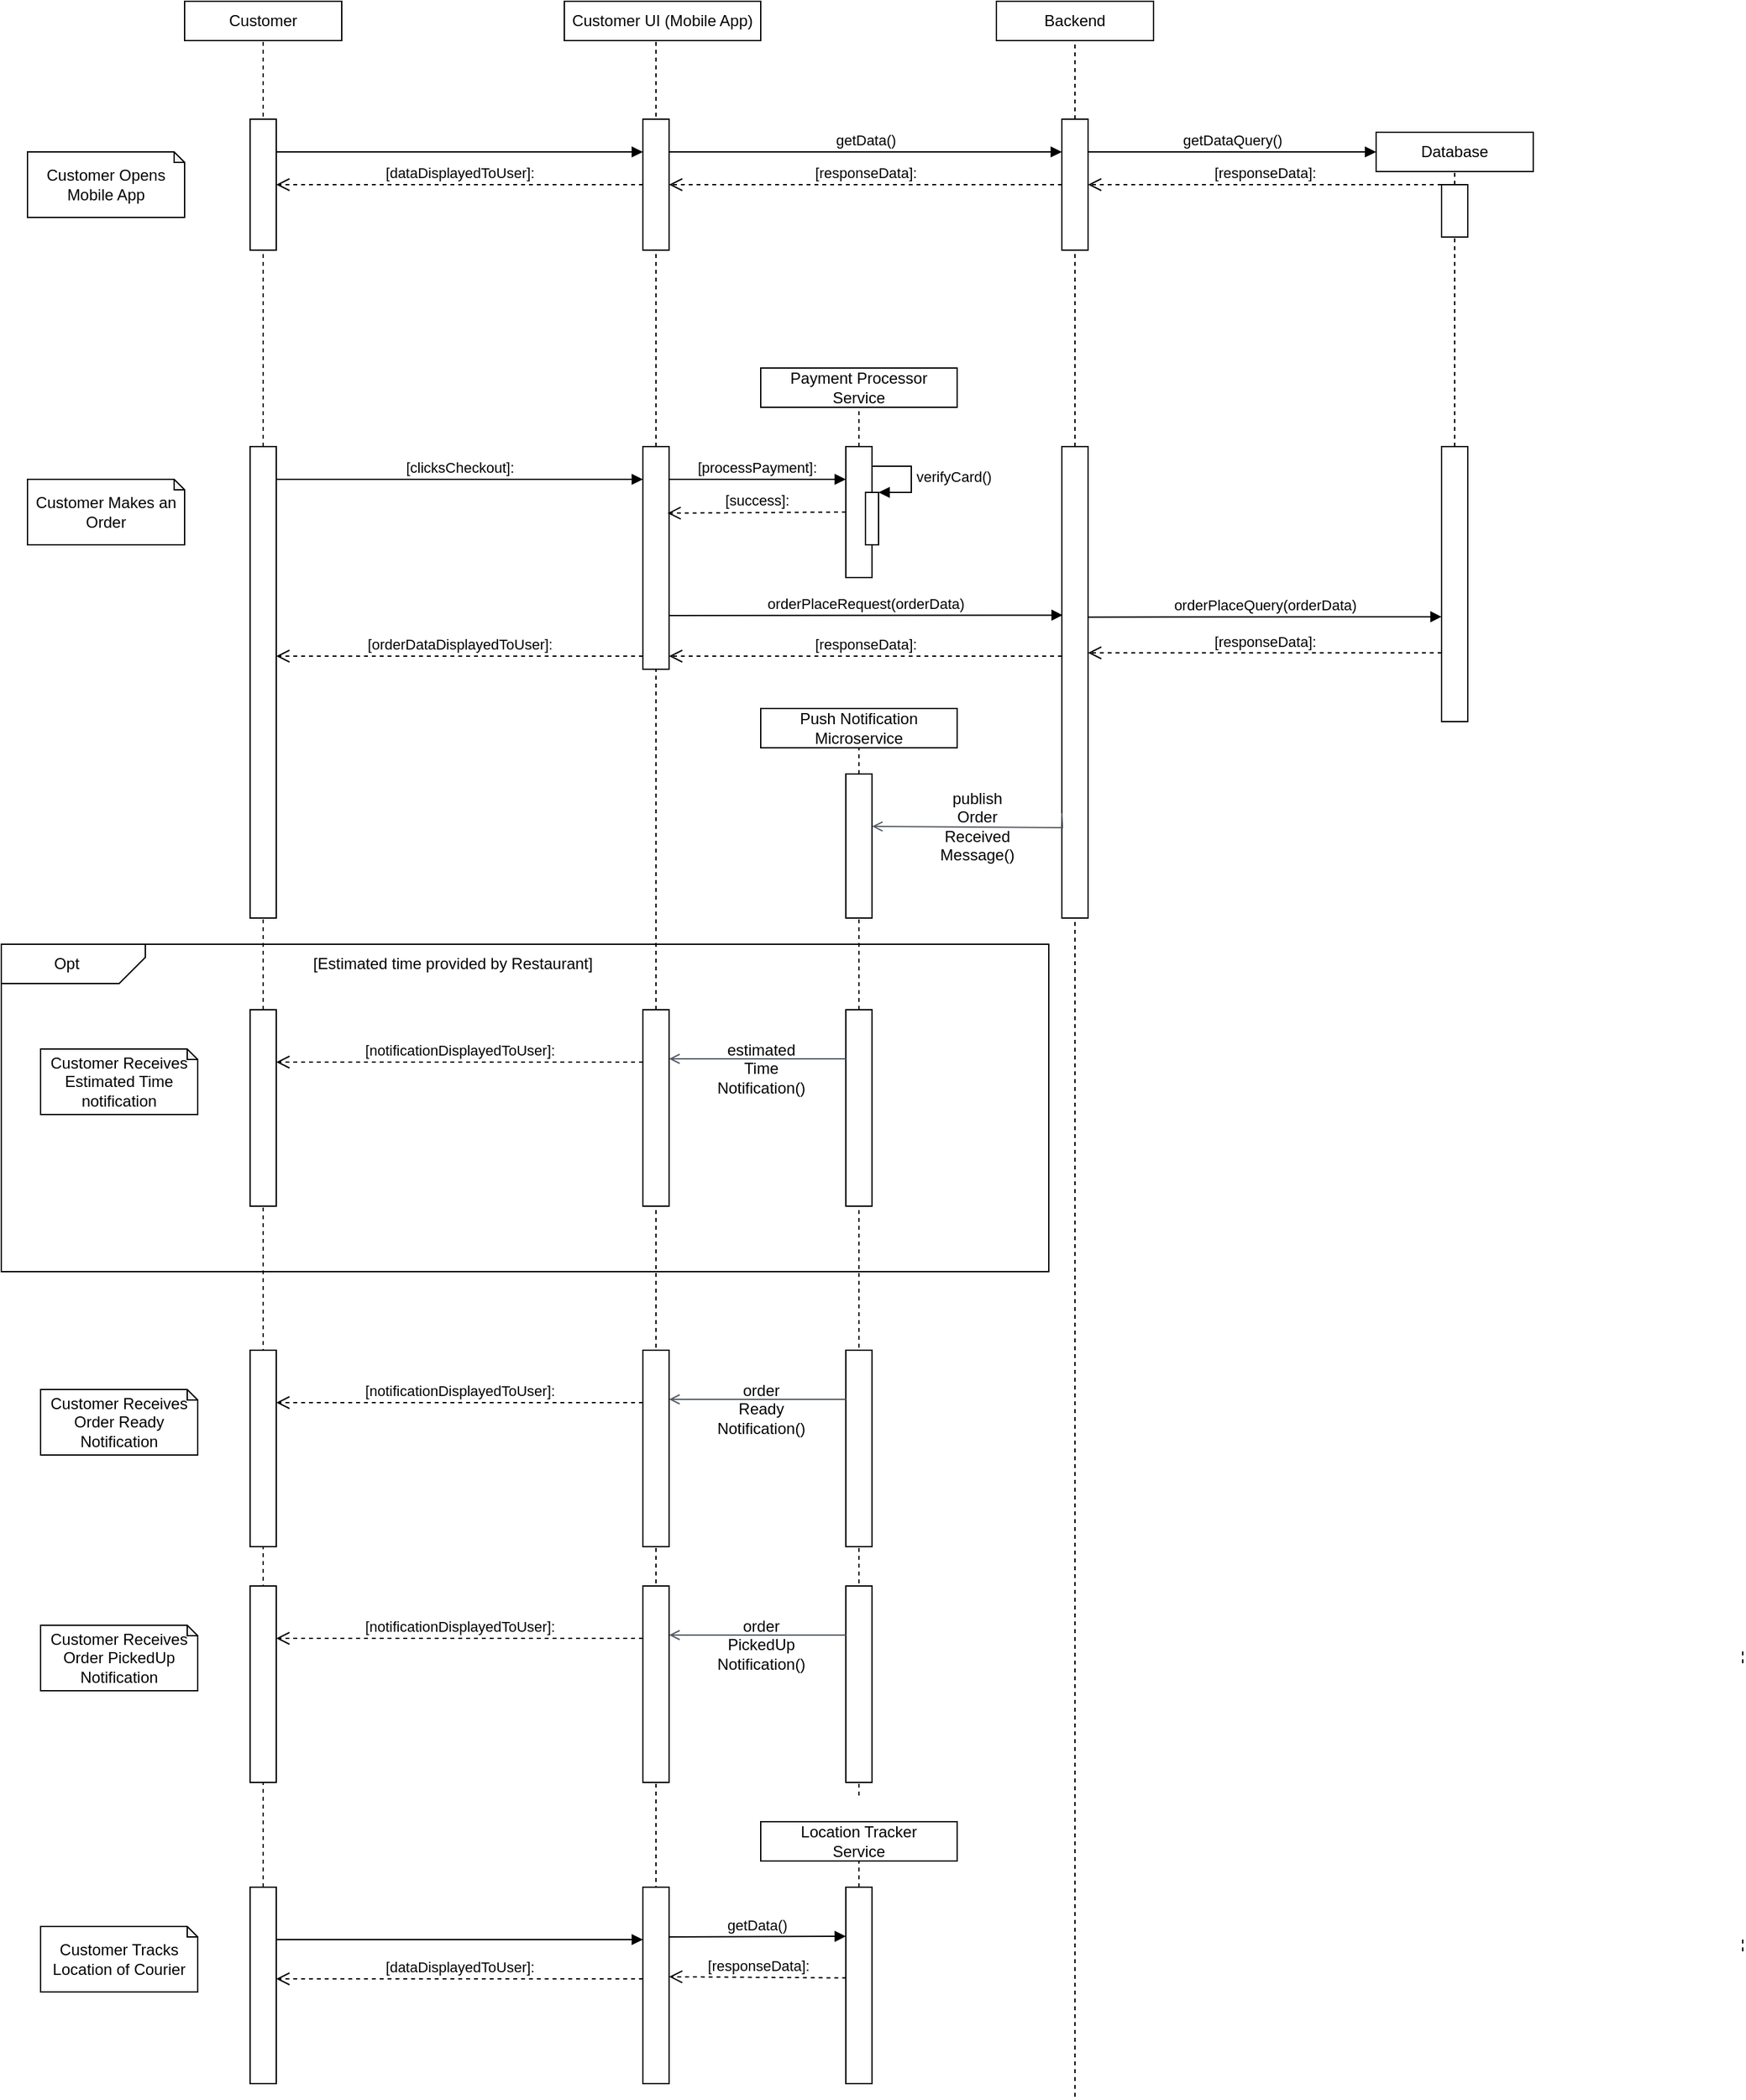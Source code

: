 <mxfile version="18.0.2" type="github">
  <diagram id="gBy3llVhMxXYmEbgjKkH" name="Page-1">
    <mxGraphModel dx="2104" dy="600" grid="1" gridSize="10" guides="1" tooltips="1" connect="1" arrows="1" fold="1" page="1" pageScale="1" pageWidth="850" pageHeight="1100" math="0" shadow="0">
      <root>
        <mxCell id="0" />
        <mxCell id="1" parent="0" />
        <mxCell id="ma4kMYxB2yZlrIE0OlbE-1" value="Customer&lt;span style=&quot;color: rgba(0, 0, 0, 0); font-family: monospace; font-size: 0px; text-align: start;&quot;&gt;%3CmxGraphModel%3E%3Croot%3E%3CmxCell%20id%3D%220%22%2F%3E%3CmxCell%20id%3D%221%22%20parent%3D%220%22%2F%3E%3CmxCell%20id%3D%222%22%20value%3D%22Restaurant&#39;s%20User%20Interface%20(Mobile%20or%20Browser)%22%20style%3D%22rounded%3D0%3BwhiteSpace%3Dwrap%3Bhtml%3D1%3B%22%20vertex%3D%221%22%20parent%3D%221%22%3E%3CmxGeometry%20x%3D%22590%22%20y%3D%2270%22%20width%3D%22120%22%20height%3D%2250%22%20as%3D%22geometry%22%2F%3E%3C%2FmxCell%3E%3C%2Froot%3E%3C%2FmxGraphModel%3E&lt;/span&gt;" style="rounded=0;whiteSpace=wrap;html=1;" vertex="1" parent="1">
          <mxGeometry x="110" y="70" width="120" height="30" as="geometry" />
        </mxCell>
        <mxCell id="ma4kMYxB2yZlrIE0OlbE-2" value="Customer UI (Mobile App)" style="rounded=0;whiteSpace=wrap;html=1;" vertex="1" parent="1">
          <mxGeometry x="400" y="70" width="150" height="30" as="geometry" />
        </mxCell>
        <mxCell id="ma4kMYxB2yZlrIE0OlbE-3" value="Backend" style="rounded=0;whiteSpace=wrap;html=1;" vertex="1" parent="1">
          <mxGeometry x="730" y="70" width="120" height="30" as="geometry" />
        </mxCell>
        <mxCell id="ma4kMYxB2yZlrIE0OlbE-17" value="Customer Opens Mobile App" style="shape=note;whiteSpace=wrap;html=1;backgroundOutline=1;darkOpacity=0.05;size=8;" vertex="1" parent="1">
          <mxGeometry x="-10" y="185" width="120" height="50" as="geometry" />
        </mxCell>
        <mxCell id="ma4kMYxB2yZlrIE0OlbE-18" value="" style="endArrow=none;dashed=1;html=1;rounded=0;entryX=0.5;entryY=1;entryDx=0;entryDy=0;startArrow=none;" edge="1" parent="1" source="ma4kMYxB2yZlrIE0OlbE-78">
          <mxGeometry width="50" height="50" relative="1" as="geometry">
            <mxPoint x="170" y="780" as="sourcePoint" />
            <mxPoint x="170" y="100" as="targetPoint" />
          </mxGeometry>
        </mxCell>
        <mxCell id="ma4kMYxB2yZlrIE0OlbE-19" value="" style="rounded=0;whiteSpace=wrap;html=1;" vertex="1" parent="1">
          <mxGeometry x="160" y="160" width="20" height="100" as="geometry" />
        </mxCell>
        <mxCell id="ma4kMYxB2yZlrIE0OlbE-24" value="" style="endArrow=none;dashed=1;html=1;rounded=0;entryX=0.5;entryY=1;entryDx=0;entryDy=0;startArrow=none;" edge="1" parent="1" source="ma4kMYxB2yZlrIE0OlbE-20" target="ma4kMYxB2yZlrIE0OlbE-78">
          <mxGeometry width="50" height="50" relative="1" as="geometry">
            <mxPoint x="170" y="1220.0" as="sourcePoint" />
            <mxPoint x="170" y="825" as="targetPoint" />
          </mxGeometry>
        </mxCell>
        <mxCell id="ma4kMYxB2yZlrIE0OlbE-25" value="" style="endArrow=none;dashed=1;html=1;rounded=0;entryX=0.5;entryY=1;entryDx=0;entryDy=0;startArrow=none;" edge="1" parent="1" target="ma4kMYxB2yZlrIE0OlbE-20" source="ma4kMYxB2yZlrIE0OlbE-127">
          <mxGeometry width="50" height="50" relative="1" as="geometry">
            <mxPoint x="170" y="1780" as="sourcePoint" />
            <mxPoint x="430" y="1240" as="targetPoint" />
          </mxGeometry>
        </mxCell>
        <mxCell id="ma4kMYxB2yZlrIE0OlbE-34" value="" style="html=1;verticalAlign=bottom;endArrow=block;rounded=0;entryX=0;entryY=0.25;entryDx=0;entryDy=0;exitX=1;exitY=0.25;exitDx=0;exitDy=0;" edge="1" parent="1" source="ma4kMYxB2yZlrIE0OlbE-19" target="ma4kMYxB2yZlrIE0OlbE-27">
          <mxGeometry width="80" relative="1" as="geometry">
            <mxPoint x="290" y="220" as="sourcePoint" />
            <mxPoint x="370" y="220" as="targetPoint" />
          </mxGeometry>
        </mxCell>
        <mxCell id="ma4kMYxB2yZlrIE0OlbE-42" value="getData()" style="html=1;verticalAlign=bottom;endArrow=block;rounded=0;entryX=0;entryY=0.25;entryDx=0;entryDy=0;exitX=1;exitY=0.25;exitDx=0;exitDy=0;" edge="1" parent="1" source="ma4kMYxB2yZlrIE0OlbE-27" target="ma4kMYxB2yZlrIE0OlbE-37">
          <mxGeometry width="80" relative="1" as="geometry">
            <mxPoint x="460" y="150" as="sourcePoint" />
            <mxPoint x="540" y="150" as="targetPoint" />
          </mxGeometry>
        </mxCell>
        <mxCell id="ma4kMYxB2yZlrIE0OlbE-43" value="getDataQuery()" style="html=1;verticalAlign=bottom;endArrow=block;rounded=0;entryX=0;entryY=0.5;entryDx=0;entryDy=0;exitX=1;exitY=0.25;exitDx=0;exitDy=0;" edge="1" parent="1" source="ma4kMYxB2yZlrIE0OlbE-37" target="ma4kMYxB2yZlrIE0OlbE-5">
          <mxGeometry width="80" relative="1" as="geometry">
            <mxPoint x="910" y="230" as="sourcePoint" />
            <mxPoint x="990" y="230" as="targetPoint" />
          </mxGeometry>
        </mxCell>
        <mxCell id="ma4kMYxB2yZlrIE0OlbE-44" value="[responseData]:" style="html=1;verticalAlign=bottom;endArrow=open;dashed=1;endSize=8;rounded=0;entryX=1;entryY=0.5;entryDx=0;entryDy=0;exitX=0;exitY=0;exitDx=0;exitDy=0;" edge="1" parent="1" source="ma4kMYxB2yZlrIE0OlbE-7" target="ma4kMYxB2yZlrIE0OlbE-37">
          <mxGeometry relative="1" as="geometry">
            <mxPoint x="1290" y="220" as="sourcePoint" />
            <mxPoint x="860" y="230" as="targetPoint" />
          </mxGeometry>
        </mxCell>
        <mxCell id="ma4kMYxB2yZlrIE0OlbE-45" value="[responseData]:" style="html=1;verticalAlign=bottom;endArrow=open;dashed=1;endSize=8;rounded=0;exitX=0;exitY=0.5;exitDx=0;exitDy=0;entryX=1;entryY=0.5;entryDx=0;entryDy=0;" edge="1" parent="1" source="ma4kMYxB2yZlrIE0OlbE-37" target="ma4kMYxB2yZlrIE0OlbE-27">
          <mxGeometry relative="1" as="geometry">
            <mxPoint x="680" y="210" as="sourcePoint" />
            <mxPoint x="600" y="210" as="targetPoint" />
          </mxGeometry>
        </mxCell>
        <mxCell id="ma4kMYxB2yZlrIE0OlbE-46" value="[dataDisplayedToUser]:" style="html=1;verticalAlign=bottom;endArrow=open;dashed=1;endSize=8;rounded=0;exitX=0;exitY=0.5;exitDx=0;exitDy=0;entryX=1;entryY=0.5;entryDx=0;entryDy=0;" edge="1" parent="1" source="ma4kMYxB2yZlrIE0OlbE-27" target="ma4kMYxB2yZlrIE0OlbE-19">
          <mxGeometry relative="1" as="geometry">
            <mxPoint x="430" y="210" as="sourcePoint" />
            <mxPoint x="350" y="210" as="targetPoint" />
          </mxGeometry>
        </mxCell>
        <mxCell id="ma4kMYxB2yZlrIE0OlbE-26" value="" style="endArrow=none;dashed=1;html=1;rounded=0;entryX=0.5;entryY=1;entryDx=0;entryDy=0;startArrow=none;" edge="1" parent="1" source="ma4kMYxB2yZlrIE0OlbE-28">
          <mxGeometry width="50" height="50" relative="1" as="geometry">
            <mxPoint x="470" y="1072.727" as="sourcePoint" />
            <mxPoint x="470.0" y="100" as="targetPoint" />
          </mxGeometry>
        </mxCell>
        <mxCell id="ma4kMYxB2yZlrIE0OlbE-27" value="" style="rounded=0;whiteSpace=wrap;html=1;" vertex="1" parent="1">
          <mxGeometry x="460" y="160" width="20" height="100" as="geometry" />
        </mxCell>
        <mxCell id="ma4kMYxB2yZlrIE0OlbE-47" value="" style="endArrow=none;dashed=1;html=1;rounded=0;entryX=0.5;entryY=1;entryDx=0;entryDy=0;startArrow=none;" edge="1" parent="1" target="ma4kMYxB2yZlrIE0OlbE-28">
          <mxGeometry width="50" height="50" relative="1" as="geometry">
            <mxPoint x="470" y="1590" as="sourcePoint" />
            <mxPoint x="470.0" y="100" as="targetPoint" />
            <Array as="points">
              <mxPoint x="470" y="1250" />
            </Array>
          </mxGeometry>
        </mxCell>
        <mxCell id="ma4kMYxB2yZlrIE0OlbE-52" value="Payment Processor Service" style="rounded=0;whiteSpace=wrap;html=1;" vertex="1" parent="1">
          <mxGeometry x="550" y="350" width="150" height="30" as="geometry" />
        </mxCell>
        <mxCell id="ma4kMYxB2yZlrIE0OlbE-54" value="" style="endArrow=none;dashed=1;html=1;rounded=0;entryX=0.5;entryY=1;entryDx=0;entryDy=0;startArrow=none;" edge="1" parent="1" source="ma4kMYxB2yZlrIE0OlbE-55" target="ma4kMYxB2yZlrIE0OlbE-52">
          <mxGeometry width="50" height="50" relative="1" as="geometry">
            <mxPoint x="625" y="2119.091" as="sourcePoint" />
            <mxPoint x="480" y="540" as="targetPoint" />
          </mxGeometry>
        </mxCell>
        <mxCell id="ma4kMYxB2yZlrIE0OlbE-28" value="" style="rounded=0;whiteSpace=wrap;html=1;" vertex="1" parent="1">
          <mxGeometry x="460" y="410" width="20" height="170" as="geometry" />
        </mxCell>
        <mxCell id="ma4kMYxB2yZlrIE0OlbE-49" value="Customer Makes an Order" style="shape=note;whiteSpace=wrap;html=1;backgroundOutline=1;darkOpacity=0.05;size=8;" vertex="1" parent="1">
          <mxGeometry x="-10" y="435" width="120" height="50" as="geometry" />
        </mxCell>
        <mxCell id="ma4kMYxB2yZlrIE0OlbE-50" value="[clicksCheckout]:" style="html=1;verticalAlign=bottom;endArrow=block;rounded=0;exitX=0.982;exitY=0.147;exitDx=0;exitDy=0;exitPerimeter=0;" edge="1" parent="1">
          <mxGeometry width="80" relative="1" as="geometry">
            <mxPoint x="179.64" y="434.99" as="sourcePoint" />
            <mxPoint x="460" y="435" as="targetPoint" />
          </mxGeometry>
        </mxCell>
        <mxCell id="ma4kMYxB2yZlrIE0OlbE-55" value="" style="rounded=0;whiteSpace=wrap;html=1;" vertex="1" parent="1">
          <mxGeometry x="615" y="410" width="20" height="100" as="geometry" />
        </mxCell>
        <mxCell id="ma4kMYxB2yZlrIE0OlbE-57" value="[processPayment]:" style="html=1;verticalAlign=bottom;endArrow=block;rounded=0;exitX=0.991;exitY=0.147;exitDx=0;exitDy=0;entryX=0;entryY=0.25;entryDx=0;entryDy=0;exitPerimeter=0;" edge="1" parent="1" source="ma4kMYxB2yZlrIE0OlbE-28" target="ma4kMYxB2yZlrIE0OlbE-55">
          <mxGeometry width="80" relative="1" as="geometry">
            <mxPoint x="530" y="440" as="sourcePoint" />
            <mxPoint x="610" y="440" as="targetPoint" />
          </mxGeometry>
        </mxCell>
        <mxCell id="ma4kMYxB2yZlrIE0OlbE-58" value="" style="html=1;points=[];perimeter=orthogonalPerimeter;" vertex="1" parent="1">
          <mxGeometry x="630" y="445" width="10" height="40" as="geometry" />
        </mxCell>
        <mxCell id="ma4kMYxB2yZlrIE0OlbE-59" value="verifyCard()" style="edgeStyle=orthogonalEdgeStyle;html=1;align=left;spacingLeft=2;endArrow=block;rounded=0;entryX=1;entryY=0;" edge="1" target="ma4kMYxB2yZlrIE0OlbE-58" parent="1">
          <mxGeometry relative="1" as="geometry">
            <mxPoint x="635" y="425" as="sourcePoint" />
            <Array as="points">
              <mxPoint x="665" y="425" />
            </Array>
          </mxGeometry>
        </mxCell>
        <mxCell id="ma4kMYxB2yZlrIE0OlbE-60" value="[success]:" style="html=1;verticalAlign=bottom;endArrow=open;dashed=1;endSize=8;rounded=0;exitX=0;exitY=0.5;exitDx=0;exitDy=0;entryX=0.941;entryY=0.299;entryDx=0;entryDy=0;entryPerimeter=0;" edge="1" parent="1" source="ma4kMYxB2yZlrIE0OlbE-55" target="ma4kMYxB2yZlrIE0OlbE-28">
          <mxGeometry relative="1" as="geometry">
            <mxPoint x="610" y="440" as="sourcePoint" />
            <mxPoint x="530" y="440" as="targetPoint" />
          </mxGeometry>
        </mxCell>
        <mxCell id="ma4kMYxB2yZlrIE0OlbE-61" value="orderPlaceRequest(orderData)" style="html=1;verticalAlign=bottom;endArrow=block;rounded=0;entryX=0.032;entryY=0.613;entryDx=0;entryDy=0;entryPerimeter=0;" edge="1" parent="1">
          <mxGeometry width="80" relative="1" as="geometry">
            <mxPoint x="480" y="539" as="sourcePoint" />
            <mxPoint x="780.64" y="538.73" as="targetPoint" />
          </mxGeometry>
        </mxCell>
        <mxCell id="ma4kMYxB2yZlrIE0OlbE-13" value="" style="endArrow=none;dashed=1;html=1;rounded=0;entryX=0.5;entryY=1;entryDx=0;entryDy=0;" edge="1" parent="1">
          <mxGeometry width="50" height="50" relative="1" as="geometry">
            <mxPoint x="1300" y="1330" as="sourcePoint" />
            <mxPoint x="1300.0" y="1340" as="targetPoint" />
          </mxGeometry>
        </mxCell>
        <mxCell id="ma4kMYxB2yZlrIE0OlbE-15" value="" style="endArrow=none;dashed=1;html=1;rounded=0;entryX=0.5;entryY=1;entryDx=0;entryDy=0;" edge="1" parent="1">
          <mxGeometry width="50" height="50" relative="1" as="geometry">
            <mxPoint x="1300" y="1550" as="sourcePoint" />
            <mxPoint x="1300.0" y="1560" as="targetPoint" />
          </mxGeometry>
        </mxCell>
        <mxCell id="ma4kMYxB2yZlrIE0OlbE-64" value="orderPlaceQuery(orderData)" style="html=1;verticalAlign=bottom;endArrow=block;rounded=0;entryX=0;entryY=0.619;entryDx=0;entryDy=0;entryPerimeter=0;exitX=0.977;exitY=0.62;exitDx=0;exitDy=0;exitPerimeter=0;" edge="1" parent="1" target="ma4kMYxB2yZlrIE0OlbE-62">
          <mxGeometry width="80" relative="1" as="geometry">
            <mxPoint x="799.54" y="540.2" as="sourcePoint" />
            <mxPoint x="980" y="580" as="targetPoint" />
          </mxGeometry>
        </mxCell>
        <mxCell id="ma4kMYxB2yZlrIE0OlbE-65" value="[responseData]:" style="html=1;verticalAlign=bottom;endArrow=open;dashed=1;endSize=8;rounded=0;exitX=0;exitY=0.75;exitDx=0;exitDy=0;entryX=1;entryY=0.75;entryDx=0;entryDy=0;" edge="1" parent="1" source="ma4kMYxB2yZlrIE0OlbE-62">
          <mxGeometry relative="1" as="geometry">
            <mxPoint x="990" y="540" as="sourcePoint" />
            <mxPoint x="800" y="567.5" as="targetPoint" />
          </mxGeometry>
        </mxCell>
        <mxCell id="ma4kMYxB2yZlrIE0OlbE-67" value="[responseData]:" style="html=1;verticalAlign=bottom;endArrow=open;dashed=1;endSize=8;rounded=0;exitX=0;exitY=0.5;exitDx=0;exitDy=0;entryX=1;entryY=0.5;entryDx=0;entryDy=0;" edge="1" parent="1">
          <mxGeometry relative="1" as="geometry">
            <mxPoint x="780" y="570" as="sourcePoint" />
            <mxPoint x="480" y="570" as="targetPoint" />
          </mxGeometry>
        </mxCell>
        <mxCell id="ma4kMYxB2yZlrIE0OlbE-68" value="[orderDataDisplayedToUser]:" style="html=1;verticalAlign=bottom;endArrow=open;dashed=1;endSize=8;rounded=0;exitX=0;exitY=0.5;exitDx=0;exitDy=0;entryX=1;entryY=0.5;entryDx=0;entryDy=0;" edge="1" parent="1">
          <mxGeometry relative="1" as="geometry">
            <mxPoint x="460" y="570" as="sourcePoint" />
            <mxPoint x="180" y="570" as="targetPoint" />
          </mxGeometry>
        </mxCell>
        <mxCell id="ma4kMYxB2yZlrIE0OlbE-69" value="Push Notification Microservice" style="rounded=0;whiteSpace=wrap;html=1;" vertex="1" parent="1">
          <mxGeometry x="550" y="610" width="150" height="30" as="geometry" />
        </mxCell>
        <mxCell id="ma4kMYxB2yZlrIE0OlbE-70" value="" style="endArrow=none;dashed=1;html=1;rounded=0;entryX=0.5;entryY=1;entryDx=0;entryDy=0;startArrow=none;" edge="1" parent="1" source="ma4kMYxB2yZlrIE0OlbE-72" target="ma4kMYxB2yZlrIE0OlbE-69">
          <mxGeometry width="50" height="50" relative="1" as="geometry">
            <mxPoint x="625" y="990" as="sourcePoint" />
            <mxPoint x="635" y="390" as="targetPoint" />
          </mxGeometry>
        </mxCell>
        <mxCell id="ma4kMYxB2yZlrIE0OlbE-35" value="" style="endArrow=none;dashed=1;html=1;rounded=0;entryX=0.5;entryY=1;entryDx=0;entryDy=0;startArrow=none;" edge="1" parent="1" source="ma4kMYxB2yZlrIE0OlbE-37">
          <mxGeometry width="50" height="50" relative="1" as="geometry">
            <mxPoint x="790" y="1001.818" as="sourcePoint" />
            <mxPoint x="790" y="100" as="targetPoint" />
          </mxGeometry>
        </mxCell>
        <mxCell id="ma4kMYxB2yZlrIE0OlbE-37" value="" style="rounded=0;whiteSpace=wrap;html=1;" vertex="1" parent="1">
          <mxGeometry x="780" y="160" width="20" height="100" as="geometry" />
        </mxCell>
        <mxCell id="ma4kMYxB2yZlrIE0OlbE-36" value="" style="endArrow=none;dashed=1;html=1;rounded=0;entryX=0.5;entryY=1;entryDx=0;entryDy=0;startArrow=none;" edge="1" parent="1" target="ma4kMYxB2yZlrIE0OlbE-37">
          <mxGeometry width="50" height="50" relative="1" as="geometry">
            <mxPoint x="790" y="410" as="sourcePoint" />
            <mxPoint x="790" y="120" as="targetPoint" />
          </mxGeometry>
        </mxCell>
        <mxCell id="ma4kMYxB2yZlrIE0OlbE-39" value="" style="endArrow=none;dashed=1;html=1;rounded=0;entryX=0.5;entryY=1;entryDx=0;entryDy=0;startArrow=none;" edge="1" parent="1">
          <mxGeometry width="50" height="50" relative="1" as="geometry">
            <mxPoint x="790" y="1670" as="sourcePoint" />
            <mxPoint x="790" y="620" as="targetPoint" />
          </mxGeometry>
        </mxCell>
        <mxCell id="ma4kMYxB2yZlrIE0OlbE-71" value="" style="rounded=0;whiteSpace=wrap;html=1;" vertex="1" parent="1">
          <mxGeometry x="780" y="410" width="20" height="360" as="geometry" />
        </mxCell>
        <mxCell id="ma4kMYxB2yZlrIE0OlbE-72" value="" style="rounded=0;whiteSpace=wrap;html=1;" vertex="1" parent="1">
          <mxGeometry x="615" y="660" width="20" height="110" as="geometry" />
        </mxCell>
        <mxCell id="ma4kMYxB2yZlrIE0OlbE-73" value="" style="endArrow=none;dashed=1;html=1;rounded=0;entryX=0.5;entryY=1;entryDx=0;entryDy=0;startArrow=none;" edge="1" parent="1" target="ma4kMYxB2yZlrIE0OlbE-72">
          <mxGeometry width="50" height="50" relative="1" as="geometry">
            <mxPoint x="625" y="1440" as="sourcePoint" />
            <mxPoint x="625" y="640" as="targetPoint" />
          </mxGeometry>
        </mxCell>
        <mxCell id="ma4kMYxB2yZlrIE0OlbE-76" value="publish&lt;br&gt;Order&lt;br&gt;Received&lt;br&gt;Message()" style="text;html=1;align=center;verticalAlign=middle;resizable=0;points=[];autosize=1;strokeColor=none;fillColor=none;" vertex="1" parent="1">
          <mxGeometry x="679.999" y="670" width="70" height="60" as="geometry" />
        </mxCell>
        <mxCell id="ma4kMYxB2yZlrIE0OlbE-77" value="" style="edgeStyle=orthogonalEdgeStyle;html=1;endArrow=none;elbow=vertical;startArrow=open;startFill=0;strokeColor=#545B64;rounded=0;" edge="1" parent="1">
          <mxGeometry width="100" relative="1" as="geometry">
            <mxPoint x="635" y="700" as="sourcePoint" />
            <mxPoint x="780" y="690.0" as="targetPoint" />
          </mxGeometry>
        </mxCell>
        <mxCell id="ma4kMYxB2yZlrIE0OlbE-78" value="" style="rounded=0;whiteSpace=wrap;html=1;" vertex="1" parent="1">
          <mxGeometry x="160" y="410" width="20" height="360" as="geometry" />
        </mxCell>
        <mxCell id="ma4kMYxB2yZlrIE0OlbE-93" value="" style="group" vertex="1" connectable="0" parent="1">
          <mxGeometry y="840" width="635" height="150" as="geometry" />
        </mxCell>
        <mxCell id="ma4kMYxB2yZlrIE0OlbE-20" value="" style="rounded=0;whiteSpace=wrap;html=1;" vertex="1" parent="ma4kMYxB2yZlrIE0OlbE-93">
          <mxGeometry x="160" width="20" height="150" as="geometry" />
        </mxCell>
        <mxCell id="ma4kMYxB2yZlrIE0OlbE-84" value="Customer Receives Estimated Time notification" style="shape=note;whiteSpace=wrap;html=1;backgroundOutline=1;darkOpacity=0.05;size=8;" vertex="1" parent="ma4kMYxB2yZlrIE0OlbE-93">
          <mxGeometry y="30" width="120" height="50" as="geometry" />
        </mxCell>
        <mxCell id="ma4kMYxB2yZlrIE0OlbE-32" value="" style="rounded=0;whiteSpace=wrap;html=1;" vertex="1" parent="ma4kMYxB2yZlrIE0OlbE-93">
          <mxGeometry x="615" width="20" height="150" as="geometry" />
        </mxCell>
        <mxCell id="ma4kMYxB2yZlrIE0OlbE-85" value="" style="endArrow=none;dashed=1;html=1;rounded=0;entryX=0.5;entryY=1;entryDx=0;entryDy=0;startArrow=none;" edge="1" parent="ma4kMYxB2yZlrIE0OlbE-93" target="ma4kMYxB2yZlrIE0OlbE-32">
          <mxGeometry width="50" height="50" relative="1" as="geometry">
            <mxPoint x="625" y="150" as="sourcePoint" />
            <mxPoint x="625" y="-70" as="targetPoint" />
          </mxGeometry>
        </mxCell>
        <mxCell id="ma4kMYxB2yZlrIE0OlbE-88" value="estimated&lt;br&gt;Time&lt;br&gt;Notification()" style="text;html=1;align=center;verticalAlign=middle;resizable=0;points=[];autosize=1;strokeColor=none;fillColor=none;" vertex="1" parent="ma4kMYxB2yZlrIE0OlbE-93">
          <mxGeometry x="510.004" y="20" width="80" height="50" as="geometry" />
        </mxCell>
        <mxCell id="ma4kMYxB2yZlrIE0OlbE-89" value="" style="edgeStyle=orthogonalEdgeStyle;html=1;endArrow=none;elbow=vertical;startArrow=open;startFill=0;strokeColor=#545B64;rounded=0;entryX=0;entryY=0.25;entryDx=0;entryDy=0;exitX=1;exitY=0.25;exitDx=0;exitDy=0;" edge="1" parent="ma4kMYxB2yZlrIE0OlbE-93" source="ma4kMYxB2yZlrIE0OlbE-90" target="ma4kMYxB2yZlrIE0OlbE-32">
          <mxGeometry width="100" relative="1" as="geometry">
            <mxPoint x="180" y="40" as="sourcePoint" />
            <mxPoint x="600" y="40" as="targetPoint" />
          </mxGeometry>
        </mxCell>
        <mxCell id="ma4kMYxB2yZlrIE0OlbE-90" value="" style="rounded=0;whiteSpace=wrap;html=1;" vertex="1" parent="ma4kMYxB2yZlrIE0OlbE-93">
          <mxGeometry x="460" width="20" height="150" as="geometry" />
        </mxCell>
        <mxCell id="ma4kMYxB2yZlrIE0OlbE-92" value="[notificationDisplayedToUser]:" style="html=1;verticalAlign=bottom;endArrow=open;dashed=1;endSize=8;rounded=0;exitX=0;exitY=0.5;exitDx=0;exitDy=0;entryX=1;entryY=0.5;entryDx=0;entryDy=0;" edge="1" parent="ma4kMYxB2yZlrIE0OlbE-93">
          <mxGeometry relative="1" as="geometry">
            <mxPoint x="460" y="40" as="sourcePoint" />
            <mxPoint x="180" y="40" as="targetPoint" />
          </mxGeometry>
        </mxCell>
        <mxCell id="ma4kMYxB2yZlrIE0OlbE-94" value="" style="rounded=0;whiteSpace=wrap;html=1;fillColor=none;" vertex="1" parent="1">
          <mxGeometry x="-30" y="790" width="800" height="250" as="geometry" />
        </mxCell>
        <mxCell id="ma4kMYxB2yZlrIE0OlbE-95" value="" style="group" vertex="1" connectable="0" parent="1">
          <mxGeometry x="-30" y="790" width="110" height="30" as="geometry" />
        </mxCell>
        <mxCell id="ma4kMYxB2yZlrIE0OlbE-96" value="" style="shape=card;whiteSpace=wrap;html=1;fillColor=none;rotation=-180;size=20;" vertex="1" parent="ma4kMYxB2yZlrIE0OlbE-95">
          <mxGeometry width="110" height="30" as="geometry" />
        </mxCell>
        <mxCell id="ma4kMYxB2yZlrIE0OlbE-97" value="Opt" style="text;html=1;strokeColor=none;fillColor=none;align=center;verticalAlign=middle;whiteSpace=wrap;rounded=0;" vertex="1" parent="ma4kMYxB2yZlrIE0OlbE-95">
          <mxGeometry x="20" width="60" height="30" as="geometry" />
        </mxCell>
        <mxCell id="ma4kMYxB2yZlrIE0OlbE-99" value="[Estimated time provided by Restaurant]" style="text;html=1;strokeColor=none;fillColor=none;align=center;verticalAlign=middle;whiteSpace=wrap;rounded=0;" vertex="1" parent="1">
          <mxGeometry x="205" y="790" width="220" height="30" as="geometry" />
        </mxCell>
        <mxCell id="ma4kMYxB2yZlrIE0OlbE-100" value="" style="group" vertex="1" connectable="0" parent="1">
          <mxGeometry y="1100" width="635" height="150" as="geometry" />
        </mxCell>
        <mxCell id="ma4kMYxB2yZlrIE0OlbE-101" value="" style="rounded=0;whiteSpace=wrap;html=1;" vertex="1" parent="ma4kMYxB2yZlrIE0OlbE-100">
          <mxGeometry x="160" width="20" height="150" as="geometry" />
        </mxCell>
        <mxCell id="ma4kMYxB2yZlrIE0OlbE-102" value="Customer Receives Order Ready Notification" style="shape=note;whiteSpace=wrap;html=1;backgroundOutline=1;darkOpacity=0.05;size=8;" vertex="1" parent="ma4kMYxB2yZlrIE0OlbE-100">
          <mxGeometry y="30" width="120" height="50" as="geometry" />
        </mxCell>
        <mxCell id="ma4kMYxB2yZlrIE0OlbE-103" value="" style="rounded=0;whiteSpace=wrap;html=1;" vertex="1" parent="ma4kMYxB2yZlrIE0OlbE-100">
          <mxGeometry x="615" width="20" height="150" as="geometry" />
        </mxCell>
        <mxCell id="ma4kMYxB2yZlrIE0OlbE-104" value="" style="endArrow=none;dashed=1;html=1;rounded=0;entryX=0.5;entryY=1;entryDx=0;entryDy=0;startArrow=none;" edge="1" parent="ma4kMYxB2yZlrIE0OlbE-100" target="ma4kMYxB2yZlrIE0OlbE-103">
          <mxGeometry width="50" height="50" relative="1" as="geometry">
            <mxPoint x="625" y="150" as="sourcePoint" />
            <mxPoint x="625" y="-70" as="targetPoint" />
          </mxGeometry>
        </mxCell>
        <mxCell id="ma4kMYxB2yZlrIE0OlbE-105" value="order&lt;br&gt;Ready&lt;br&gt;Notification()" style="text;html=1;align=center;verticalAlign=middle;resizable=0;points=[];autosize=1;strokeColor=none;fillColor=none;" vertex="1" parent="ma4kMYxB2yZlrIE0OlbE-100">
          <mxGeometry x="510.004" y="20" width="80" height="50" as="geometry" />
        </mxCell>
        <mxCell id="ma4kMYxB2yZlrIE0OlbE-106" value="" style="edgeStyle=orthogonalEdgeStyle;html=1;endArrow=none;elbow=vertical;startArrow=open;startFill=0;strokeColor=#545B64;rounded=0;entryX=0;entryY=0.25;entryDx=0;entryDy=0;exitX=1;exitY=0.25;exitDx=0;exitDy=0;" edge="1" parent="ma4kMYxB2yZlrIE0OlbE-100" source="ma4kMYxB2yZlrIE0OlbE-107" target="ma4kMYxB2yZlrIE0OlbE-103">
          <mxGeometry width="100" relative="1" as="geometry">
            <mxPoint x="180" y="40" as="sourcePoint" />
            <mxPoint x="600" y="40" as="targetPoint" />
          </mxGeometry>
        </mxCell>
        <mxCell id="ma4kMYxB2yZlrIE0OlbE-107" value="" style="rounded=0;whiteSpace=wrap;html=1;" vertex="1" parent="ma4kMYxB2yZlrIE0OlbE-100">
          <mxGeometry x="460" width="20" height="150" as="geometry" />
        </mxCell>
        <mxCell id="ma4kMYxB2yZlrIE0OlbE-108" value="[notificationDisplayedToUser]:" style="html=1;verticalAlign=bottom;endArrow=open;dashed=1;endSize=8;rounded=0;exitX=0;exitY=0.5;exitDx=0;exitDy=0;entryX=1;entryY=0.5;entryDx=0;entryDy=0;" edge="1" parent="ma4kMYxB2yZlrIE0OlbE-100">
          <mxGeometry relative="1" as="geometry">
            <mxPoint x="460" y="40" as="sourcePoint" />
            <mxPoint x="180" y="40" as="targetPoint" />
          </mxGeometry>
        </mxCell>
        <mxCell id="ma4kMYxB2yZlrIE0OlbE-119" value="Location Tracker&lt;br&gt;Service" style="rounded=0;whiteSpace=wrap;html=1;" vertex="1" parent="1">
          <mxGeometry x="550" y="1460" width="150" height="30" as="geometry" />
        </mxCell>
        <mxCell id="ma4kMYxB2yZlrIE0OlbE-120" value="" style="endArrow=none;dashed=1;html=1;rounded=0;entryX=0.5;entryY=1;entryDx=0;entryDy=0;startArrow=none;" edge="1" parent="1" target="ma4kMYxB2yZlrIE0OlbE-119">
          <mxGeometry width="50" height="50" relative="1" as="geometry">
            <mxPoint x="625" y="1510" as="sourcePoint" />
            <mxPoint x="410" y="1430" as="targetPoint" />
          </mxGeometry>
        </mxCell>
        <mxCell id="ma4kMYxB2yZlrIE0OlbE-122" value="" style="endArrow=none;dashed=1;html=1;rounded=0;entryX=0.5;entryY=1;entryDx=0;entryDy=0;startArrow=none;" edge="1" parent="1" source="ma4kMYxB2yZlrIE0OlbE-123">
          <mxGeometry width="50" height="50" relative="1" as="geometry">
            <mxPoint x="625" y="2041" as="sourcePoint" />
            <mxPoint x="625" y="1570" as="targetPoint" />
          </mxGeometry>
        </mxCell>
        <mxCell id="ma4kMYxB2yZlrIE0OlbE-110" value="" style="rounded=0;whiteSpace=wrap;html=1;" vertex="1" parent="1">
          <mxGeometry x="160" y="1280" width="20" height="150" as="geometry" />
        </mxCell>
        <mxCell id="ma4kMYxB2yZlrIE0OlbE-111" value="Customer Receives Order PickedUp&lt;br&gt;Notification" style="shape=note;whiteSpace=wrap;html=1;backgroundOutline=1;darkOpacity=0.05;size=8;" vertex="1" parent="1">
          <mxGeometry y="1310" width="120" height="50" as="geometry" />
        </mxCell>
        <mxCell id="ma4kMYxB2yZlrIE0OlbE-112" value="" style="rounded=0;whiteSpace=wrap;html=1;" vertex="1" parent="1">
          <mxGeometry x="615" y="1280" width="20" height="150" as="geometry" />
        </mxCell>
        <mxCell id="ma4kMYxB2yZlrIE0OlbE-113" value="" style="endArrow=none;dashed=1;html=1;rounded=0;entryX=0.5;entryY=1;entryDx=0;entryDy=0;startArrow=none;" edge="1" parent="1" target="ma4kMYxB2yZlrIE0OlbE-112">
          <mxGeometry width="50" height="50" relative="1" as="geometry">
            <mxPoint x="625" y="1430" as="sourcePoint" />
            <mxPoint x="625" y="1210" as="targetPoint" />
          </mxGeometry>
        </mxCell>
        <mxCell id="ma4kMYxB2yZlrIE0OlbE-114" value="order&lt;br&gt;PickedUp&lt;br&gt;Notification()" style="text;html=1;align=center;verticalAlign=middle;resizable=0;points=[];autosize=1;strokeColor=none;fillColor=none;" vertex="1" parent="1">
          <mxGeometry x="510.004" y="1300" width="80" height="50" as="geometry" />
        </mxCell>
        <mxCell id="ma4kMYxB2yZlrIE0OlbE-115" value="" style="edgeStyle=orthogonalEdgeStyle;html=1;endArrow=none;elbow=vertical;startArrow=open;startFill=0;strokeColor=#545B64;rounded=0;entryX=0;entryY=0.25;entryDx=0;entryDy=0;exitX=1;exitY=0.25;exitDx=0;exitDy=0;" edge="1" parent="1" source="ma4kMYxB2yZlrIE0OlbE-116" target="ma4kMYxB2yZlrIE0OlbE-112">
          <mxGeometry width="100" relative="1" as="geometry">
            <mxPoint x="180" y="1320" as="sourcePoint" />
            <mxPoint x="600" y="1320" as="targetPoint" />
          </mxGeometry>
        </mxCell>
        <mxCell id="ma4kMYxB2yZlrIE0OlbE-116" value="" style="rounded=0;whiteSpace=wrap;html=1;" vertex="1" parent="1">
          <mxGeometry x="460" y="1280" width="20" height="150" as="geometry" />
        </mxCell>
        <mxCell id="ma4kMYxB2yZlrIE0OlbE-117" value="[notificationDisplayedToUser]:" style="html=1;verticalAlign=bottom;endArrow=open;dashed=1;endSize=8;rounded=0;exitX=0;exitY=0.5;exitDx=0;exitDy=0;entryX=1;entryY=0.5;entryDx=0;entryDy=0;" edge="1" parent="1">
          <mxGeometry relative="1" as="geometry">
            <mxPoint x="460" y="1320" as="sourcePoint" />
            <mxPoint x="180" y="1320" as="targetPoint" />
          </mxGeometry>
        </mxCell>
        <mxCell id="ma4kMYxB2yZlrIE0OlbE-123" value="" style="rounded=0;whiteSpace=wrap;html=1;" vertex="1" parent="1">
          <mxGeometry x="615" y="1510" width="20" height="150" as="geometry" />
        </mxCell>
        <mxCell id="ma4kMYxB2yZlrIE0OlbE-126" value="" style="rounded=0;whiteSpace=wrap;html=1;" vertex="1" parent="1">
          <mxGeometry x="460" y="1510" width="20" height="150" as="geometry" />
        </mxCell>
        <mxCell id="ma4kMYxB2yZlrIE0OlbE-127" value="" style="rounded=0;whiteSpace=wrap;html=1;" vertex="1" parent="1">
          <mxGeometry x="160" y="1510" width="20" height="150" as="geometry" />
        </mxCell>
        <mxCell id="ma4kMYxB2yZlrIE0OlbE-129" value="Customer Tracks Location of Courier" style="shape=note;whiteSpace=wrap;html=1;backgroundOutline=1;darkOpacity=0.05;size=8;" vertex="1" parent="1">
          <mxGeometry y="1540" width="120" height="50" as="geometry" />
        </mxCell>
        <mxCell id="ma4kMYxB2yZlrIE0OlbE-130" value="" style="html=1;verticalAlign=bottom;endArrow=block;rounded=0;entryX=0;entryY=0.25;entryDx=0;entryDy=0;exitX=1;exitY=0.25;exitDx=0;exitDy=0;" edge="1" parent="1">
          <mxGeometry width="80" relative="1" as="geometry">
            <mxPoint x="180" y="1550" as="sourcePoint" />
            <mxPoint x="460" y="1550" as="targetPoint" />
          </mxGeometry>
        </mxCell>
        <mxCell id="ma4kMYxB2yZlrIE0OlbE-131" value="[dataDisplayedToUser]:" style="html=1;verticalAlign=bottom;endArrow=open;dashed=1;endSize=8;rounded=0;exitX=0;exitY=0.5;exitDx=0;exitDy=0;entryX=1;entryY=0.5;entryDx=0;entryDy=0;" edge="1" parent="1">
          <mxGeometry relative="1" as="geometry">
            <mxPoint x="460" y="1580" as="sourcePoint" />
            <mxPoint x="180" y="1580" as="targetPoint" />
          </mxGeometry>
        </mxCell>
        <mxCell id="ma4kMYxB2yZlrIE0OlbE-132" value="getData()" style="html=1;verticalAlign=bottom;endArrow=block;rounded=0;entryX=0;entryY=0.25;entryDx=0;entryDy=0;" edge="1" parent="1" target="ma4kMYxB2yZlrIE0OlbE-123">
          <mxGeometry width="80" relative="1" as="geometry">
            <mxPoint x="480" y="1548" as="sourcePoint" />
            <mxPoint x="610" y="1548" as="targetPoint" />
          </mxGeometry>
        </mxCell>
        <mxCell id="ma4kMYxB2yZlrIE0OlbE-133" value="[responseData]:" style="html=1;verticalAlign=bottom;endArrow=open;dashed=1;endSize=8;rounded=0;exitX=0.012;exitY=0.462;exitDx=0;exitDy=0;entryX=1.002;entryY=0.456;entryDx=0;entryDy=0;entryPerimeter=0;exitPerimeter=0;" edge="1" parent="1" source="ma4kMYxB2yZlrIE0OlbE-123" target="ma4kMYxB2yZlrIE0OlbE-126">
          <mxGeometry relative="1" as="geometry">
            <mxPoint x="480" y="1530" as="sourcePoint" />
            <mxPoint x="400" y="1530" as="targetPoint" />
          </mxGeometry>
        </mxCell>
        <mxCell id="ma4kMYxB2yZlrIE0OlbE-135" value="" style="group" vertex="1" connectable="0" parent="1">
          <mxGeometry x="1020" y="170" width="120" height="450" as="geometry" />
        </mxCell>
        <mxCell id="ma4kMYxB2yZlrIE0OlbE-5" value="Database" style="rounded=0;whiteSpace=wrap;html=1;" vertex="1" parent="ma4kMYxB2yZlrIE0OlbE-135">
          <mxGeometry width="120" height="30" as="geometry" />
        </mxCell>
        <mxCell id="ma4kMYxB2yZlrIE0OlbE-6" value="" style="endArrow=none;dashed=1;html=1;rounded=0;entryX=0.5;entryY=1;entryDx=0;entryDy=0;startArrow=none;" edge="1" parent="ma4kMYxB2yZlrIE0OlbE-135" source="ma4kMYxB2yZlrIE0OlbE-7" target="ma4kMYxB2yZlrIE0OlbE-5">
          <mxGeometry width="50" height="50" relative="1" as="geometry">
            <mxPoint x="10" y="881.818" as="sourcePoint" />
            <mxPoint x="-180" y="50" as="targetPoint" />
          </mxGeometry>
        </mxCell>
        <mxCell id="ma4kMYxB2yZlrIE0OlbE-7" value="" style="rounded=0;whiteSpace=wrap;html=1;" vertex="1" parent="ma4kMYxB2yZlrIE0OlbE-135">
          <mxGeometry x="50" y="40" width="20" height="40" as="geometry" />
        </mxCell>
        <mxCell id="ma4kMYxB2yZlrIE0OlbE-12" value="" style="endArrow=none;dashed=1;html=1;rounded=0;entryX=0.5;entryY=1;entryDx=0;entryDy=0;startArrow=none;" edge="1" parent="ma4kMYxB2yZlrIE0OlbE-135" source="ma4kMYxB2yZlrIE0OlbE-62">
          <mxGeometry width="50" height="50" relative="1" as="geometry">
            <mxPoint x="60" y="1460" as="sourcePoint" />
            <mxPoint x="60" y="80" as="targetPoint" />
          </mxGeometry>
        </mxCell>
        <mxCell id="ma4kMYxB2yZlrIE0OlbE-62" value="" style="rounded=0;whiteSpace=wrap;html=1;" vertex="1" parent="ma4kMYxB2yZlrIE0OlbE-135">
          <mxGeometry x="50" y="240" width="20" height="210" as="geometry" />
        </mxCell>
      </root>
    </mxGraphModel>
  </diagram>
</mxfile>
